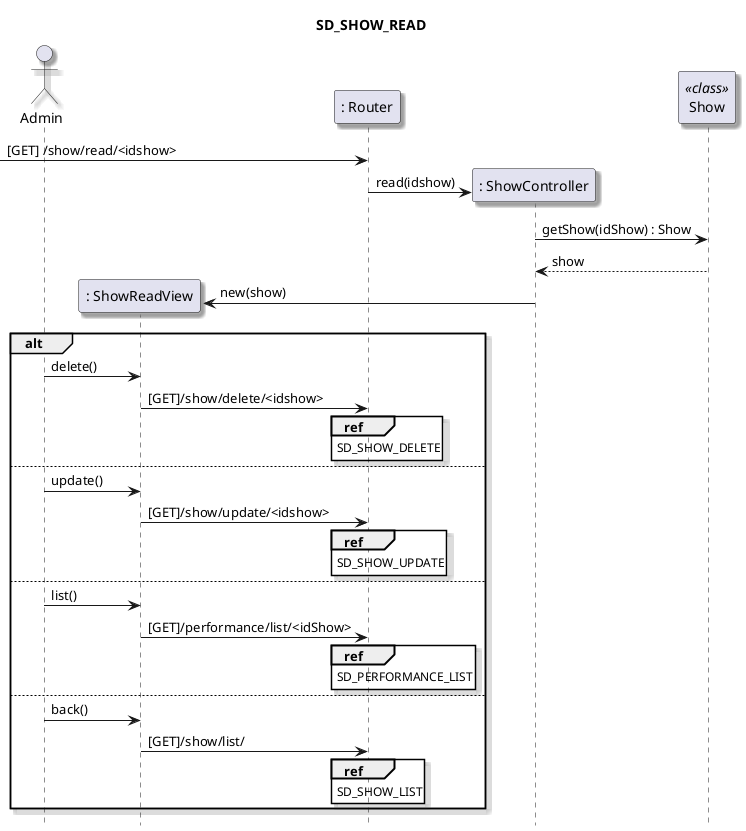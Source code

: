 @startuml SD_SHOW_READ

title SD_SHOW_READ

skinparam shadowing TRUE
hide footbox

actor Admin as a
participant ": ShowReadView" as V
participant ": Router" as R
participant ": ShowController" as SC
participant "Show" as SR <<class>>

-> R : [GET] /show/read/<idshow>

create SC
R -> SC : read(idshow)



SC -> SR : getShow(idShow) : Show
SR --> SC : show

Create V
SC -> V : new(show)

alt
a->V : delete()
V-> R :[GET]/show/delete/<idshow>

ref over R : SD_SHOW_DELETE

else 
a->V : update()
V-> R :[GET]/show/update/<idshow>

ref over R : SD_SHOW_UPDATE

else
a-> V:  list()
V-> R : [GET]/performance/list/<idShow>

ref over R : SD_PERFORMANCE_LIST
else
a-> V:  back()
V-> R : [GET]/show/list/

ref over R : SD_SHOW_LIST


end

@enduml